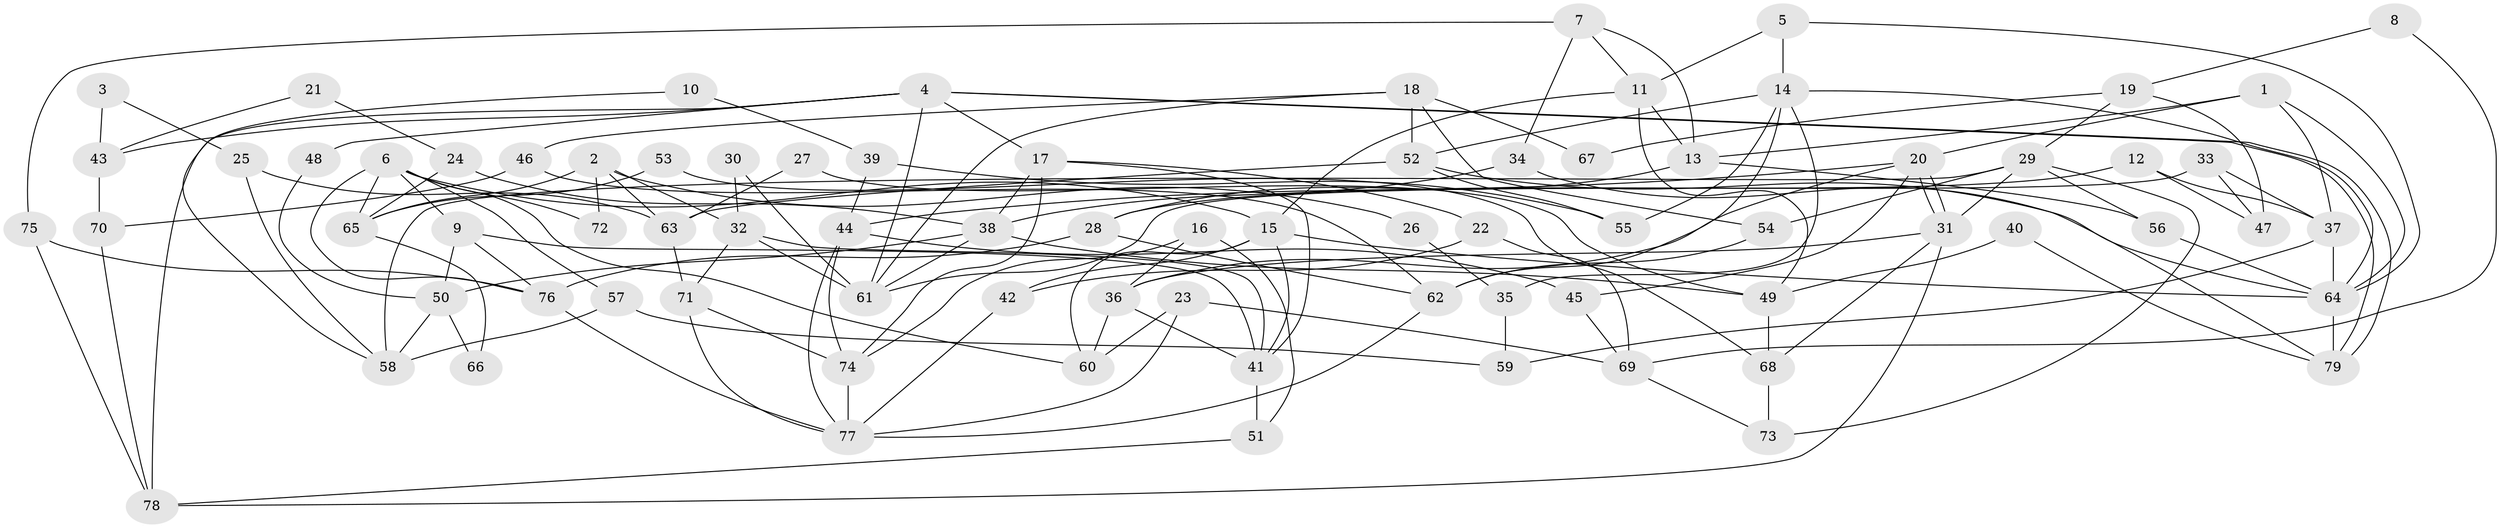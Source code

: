 // Generated by graph-tools (version 1.1) at 2025/14/03/09/25 04:14:49]
// undirected, 79 vertices, 158 edges
graph export_dot {
graph [start="1"]
  node [color=gray90,style=filled];
  1;
  2;
  3;
  4;
  5;
  6;
  7;
  8;
  9;
  10;
  11;
  12;
  13;
  14;
  15;
  16;
  17;
  18;
  19;
  20;
  21;
  22;
  23;
  24;
  25;
  26;
  27;
  28;
  29;
  30;
  31;
  32;
  33;
  34;
  35;
  36;
  37;
  38;
  39;
  40;
  41;
  42;
  43;
  44;
  45;
  46;
  47;
  48;
  49;
  50;
  51;
  52;
  53;
  54;
  55;
  56;
  57;
  58;
  59;
  60;
  61;
  62;
  63;
  64;
  65;
  66;
  67;
  68;
  69;
  70;
  71;
  72;
  73;
  74;
  75;
  76;
  77;
  78;
  79;
  1 -- 13;
  1 -- 20;
  1 -- 37;
  1 -- 64;
  2 -- 32;
  2 -- 63;
  2 -- 26;
  2 -- 65;
  2 -- 72;
  3 -- 25;
  3 -- 43;
  4 -- 79;
  4 -- 79;
  4 -- 17;
  4 -- 43;
  4 -- 48;
  4 -- 61;
  4 -- 78;
  5 -- 64;
  5 -- 14;
  5 -- 11;
  6 -- 60;
  6 -- 76;
  6 -- 9;
  6 -- 15;
  6 -- 57;
  6 -- 65;
  6 -- 72;
  7 -- 11;
  7 -- 13;
  7 -- 34;
  7 -- 75;
  8 -- 69;
  8 -- 19;
  9 -- 41;
  9 -- 50;
  9 -- 76;
  10 -- 39;
  10 -- 58;
  11 -- 15;
  11 -- 13;
  11 -- 49;
  12 -- 37;
  12 -- 28;
  12 -- 47;
  13 -- 56;
  13 -- 28;
  14 -- 64;
  14 -- 62;
  14 -- 35;
  14 -- 52;
  14 -- 55;
  15 -- 42;
  15 -- 41;
  15 -- 60;
  15 -- 64;
  16 -- 51;
  16 -- 74;
  16 -- 36;
  17 -- 41;
  17 -- 74;
  17 -- 22;
  17 -- 38;
  18 -- 61;
  18 -- 52;
  18 -- 46;
  18 -- 54;
  18 -- 67;
  19 -- 47;
  19 -- 29;
  19 -- 67;
  20 -- 36;
  20 -- 31;
  20 -- 31;
  20 -- 44;
  20 -- 45;
  21 -- 43;
  21 -- 24;
  22 -- 69;
  22 -- 42;
  23 -- 60;
  23 -- 77;
  23 -- 69;
  24 -- 38;
  24 -- 65;
  25 -- 63;
  25 -- 58;
  26 -- 35;
  27 -- 63;
  27 -- 49;
  28 -- 76;
  28 -- 62;
  29 -- 73;
  29 -- 54;
  29 -- 31;
  29 -- 56;
  29 -- 58;
  30 -- 32;
  30 -- 61;
  31 -- 36;
  31 -- 68;
  31 -- 78;
  32 -- 41;
  32 -- 61;
  32 -- 71;
  33 -- 61;
  33 -- 37;
  33 -- 47;
  34 -- 79;
  34 -- 38;
  35 -- 59;
  36 -- 41;
  36 -- 60;
  37 -- 64;
  37 -- 59;
  38 -- 49;
  38 -- 50;
  38 -- 61;
  39 -- 55;
  39 -- 44;
  40 -- 79;
  40 -- 49;
  41 -- 51;
  42 -- 77;
  43 -- 70;
  44 -- 74;
  44 -- 45;
  44 -- 77;
  45 -- 69;
  46 -- 62;
  46 -- 70;
  48 -- 50;
  49 -- 68;
  50 -- 58;
  50 -- 66;
  51 -- 78;
  52 -- 64;
  52 -- 55;
  52 -- 63;
  53 -- 68;
  53 -- 65;
  54 -- 62;
  56 -- 64;
  57 -- 58;
  57 -- 59;
  62 -- 77;
  63 -- 71;
  64 -- 79;
  65 -- 66;
  68 -- 73;
  69 -- 73;
  70 -- 78;
  71 -- 77;
  71 -- 74;
  74 -- 77;
  75 -- 78;
  75 -- 76;
  76 -- 77;
}
